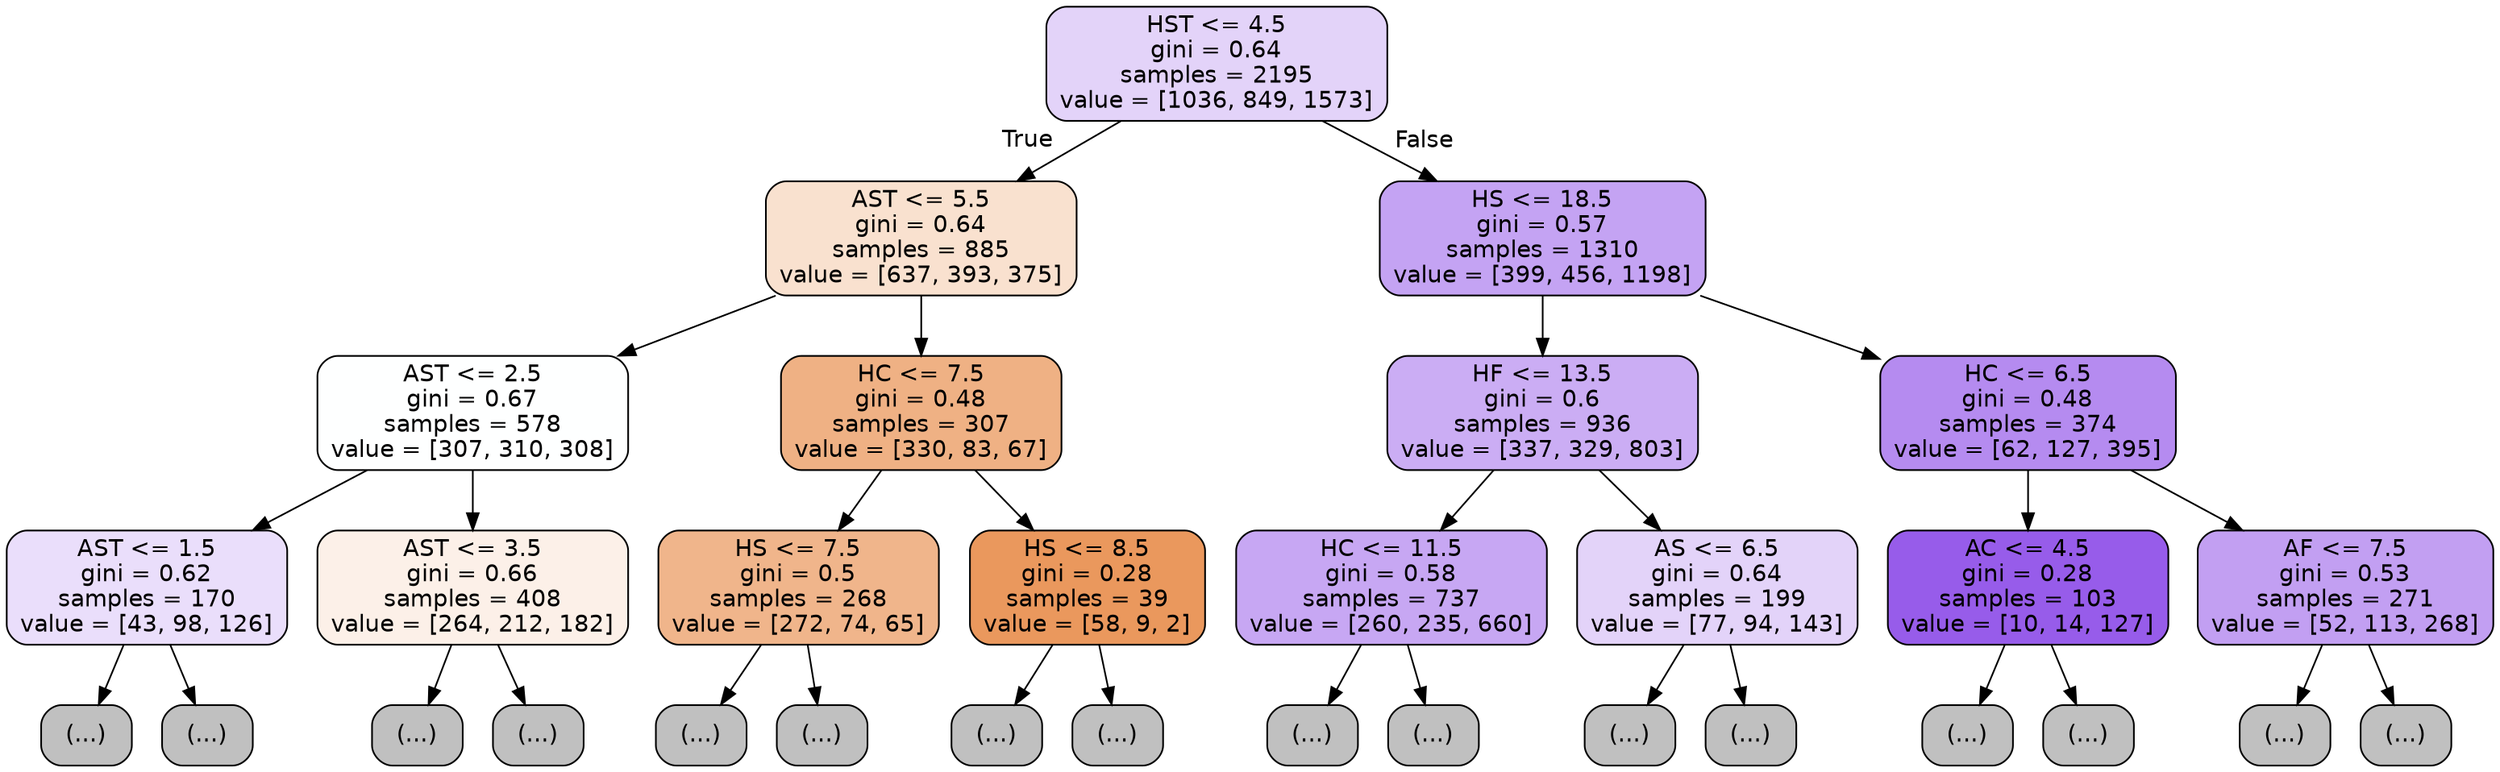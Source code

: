 digraph Tree {
node [shape=box, style="filled, rounded", color="black", fontname=helvetica] ;
edge [fontname=helvetica] ;
0 [label="HST <= 4.5\ngini = 0.64\nsamples = 2195\nvalue = [1036, 849, 1573]", fillcolor="#e3d3f9"] ;
1 [label="AST <= 5.5\ngini = 0.64\nsamples = 885\nvalue = [637, 393, 375]", fillcolor="#f9e1cf"] ;
0 -> 1 [labeldistance=2.5, labelangle=45, headlabel="True"] ;
2 [label="AST <= 2.5\ngini = 0.67\nsamples = 578\nvalue = [307, 310, 308]", fillcolor="#feffff"] ;
1 -> 2 ;
3 [label="AST <= 1.5\ngini = 0.62\nsamples = 170\nvalue = [43, 98, 126]", fillcolor="#eadefb"] ;
2 -> 3 ;
4 [label="(...)", fillcolor="#C0C0C0"] ;
3 -> 4 ;
65 [label="(...)", fillcolor="#C0C0C0"] ;
3 -> 65 ;
170 [label="AST <= 3.5\ngini = 0.66\nsamples = 408\nvalue = [264, 212, 182]", fillcolor="#fcf0e8"] ;
2 -> 170 ;
171 [label="(...)", fillcolor="#C0C0C0"] ;
170 -> 171 ;
328 [label="(...)", fillcolor="#C0C0C0"] ;
170 -> 328 ;
595 [label="HC <= 7.5\ngini = 0.48\nsamples = 307\nvalue = [330, 83, 67]", fillcolor="#efb184"] ;
1 -> 595 ;
596 [label="HS <= 7.5\ngini = 0.5\nsamples = 268\nvalue = [272, 74, 65]", fillcolor="#f0b58b"] ;
595 -> 596 ;
597 [label="(...)", fillcolor="#C0C0C0"] ;
596 -> 597 ;
678 [label="(...)", fillcolor="#C0C0C0"] ;
596 -> 678 ;
861 [label="HS <= 8.5\ngini = 0.28\nsamples = 39\nvalue = [58, 9, 2]", fillcolor="#ea985d"] ;
595 -> 861 ;
862 [label="(...)", fillcolor="#C0C0C0"] ;
861 -> 862 ;
869 [label="(...)", fillcolor="#C0C0C0"] ;
861 -> 869 ;
880 [label="HS <= 18.5\ngini = 0.57\nsamples = 1310\nvalue = [399, 456, 1198]", fillcolor="#c4a3f3"] ;
0 -> 880 [labeldistance=2.5, labelangle=-45, headlabel="False"] ;
881 [label="HF <= 13.5\ngini = 0.6\nsamples = 936\nvalue = [337, 329, 803]", fillcolor="#cbadf4"] ;
880 -> 881 ;
882 [label="HC <= 11.5\ngini = 0.58\nsamples = 737\nvalue = [260, 235, 660]", fillcolor="#c7a7f3"] ;
881 -> 882 ;
883 [label="(...)", fillcolor="#C0C0C0"] ;
882 -> 883 ;
1600 [label="(...)", fillcolor="#C0C0C0"] ;
882 -> 1600 ;
1627 [label="AS <= 6.5\ngini = 0.64\nsamples = 199\nvalue = [77, 94, 143]", fillcolor="#e3d3f9"] ;
881 -> 1627 ;
1628 [label="(...)", fillcolor="#C0C0C0"] ;
1627 -> 1628 ;
1645 [label="(...)", fillcolor="#C0C0C0"] ;
1627 -> 1645 ;
1856 [label="HC <= 6.5\ngini = 0.48\nsamples = 374\nvalue = [62, 127, 395]", fillcolor="#b58bf0"] ;
880 -> 1856 ;
1857 [label="AC <= 4.5\ngini = 0.28\nsamples = 103\nvalue = [10, 14, 127]", fillcolor="#975cea"] ;
1856 -> 1857 ;
1858 [label="(...)", fillcolor="#C0C0C0"] ;
1857 -> 1858 ;
1899 [label="(...)", fillcolor="#C0C0C0"] ;
1857 -> 1899 ;
1916 [label="AF <= 7.5\ngini = 0.53\nsamples = 271\nvalue = [52, 113, 268]", fillcolor="#c29ff2"] ;
1856 -> 1916 ;
1917 [label="(...)", fillcolor="#C0C0C0"] ;
1916 -> 1917 ;
1954 [label="(...)", fillcolor="#C0C0C0"] ;
1916 -> 1954 ;
}